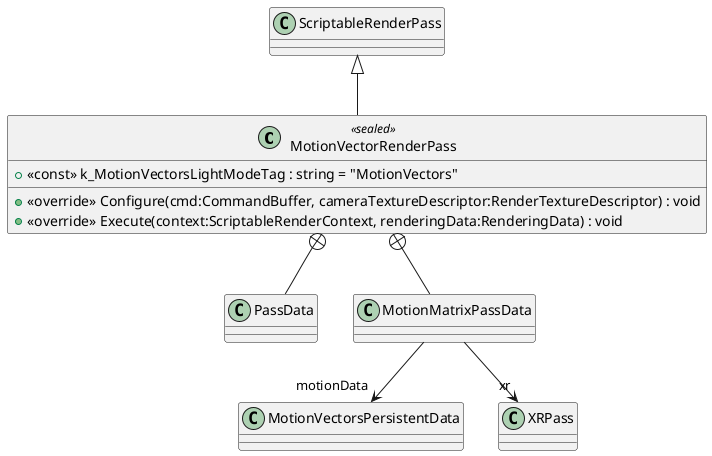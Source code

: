 @startuml
class MotionVectorRenderPass <<sealed>> {
    + <<const>> k_MotionVectorsLightModeTag : string = "MotionVectors"
    + <<override>> Configure(cmd:CommandBuffer, cameraTextureDescriptor:RenderTextureDescriptor) : void
    + <<override>> Execute(context:ScriptableRenderContext, renderingData:RenderingData) : void
}
class PassData {
}
class MotionMatrixPassData {
}
ScriptableRenderPass <|-- MotionVectorRenderPass
MotionVectorRenderPass +-- PassData
MotionVectorRenderPass +-- MotionMatrixPassData
MotionMatrixPassData --> "motionData" MotionVectorsPersistentData
MotionMatrixPassData --> "xr" XRPass
@enduml

